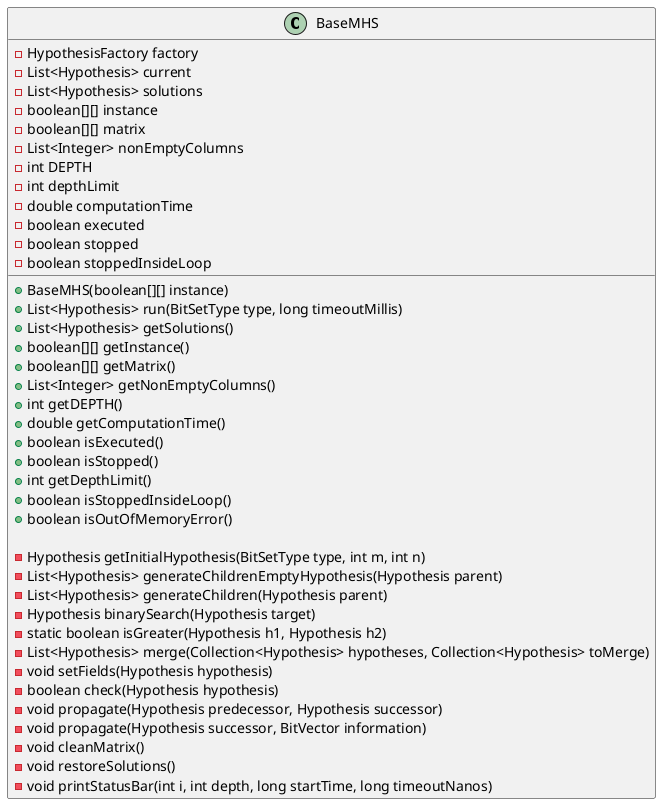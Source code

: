 @startuml

class BaseMHS {
    - HypothesisFactory factory
    - List<Hypothesis> current
    - List<Hypothesis> solutions
    - boolean[][] instance
    - boolean[][] matrix
    - List<Integer> nonEmptyColumns
    - int DEPTH
    - int depthLimit
    - double computationTime
    - boolean executed
    - boolean stopped
    - boolean stoppedInsideLoop

    + BaseMHS(boolean[][] instance)
    + List<Hypothesis> run(BitSetType type, long timeoutMillis)
    + List<Hypothesis> getSolutions()
    + boolean[][] getInstance()
    + boolean[][] getMatrix()
    + List<Integer> getNonEmptyColumns()
    + int getDEPTH()
    + double getComputationTime()
    + boolean isExecuted()
    + boolean isStopped()
    + int getDepthLimit()
    + boolean isStoppedInsideLoop()
    + boolean isOutOfMemoryError()

    - Hypothesis getInitialHypothesis(BitSetType type, int m, int n)
    - List<Hypothesis> generateChildrenEmptyHypothesis(Hypothesis parent)
    - List<Hypothesis> generateChildren(Hypothesis parent)
    - Hypothesis binarySearch(Hypothesis target)
    - static boolean isGreater(Hypothesis h1, Hypothesis h2)
    - List<Hypothesis> merge(Collection<Hypothesis> hypotheses, Collection<Hypothesis> toMerge)
    - void setFields(Hypothesis hypothesis)
    - boolean check(Hypothesis hypothesis)
    - void propagate(Hypothesis predecessor, Hypothesis successor)
    - void propagate(Hypothesis successor, BitVector information)
    - void cleanMatrix()
    - void restoreSolutions()
    - void printStatusBar(int i, int depth, long startTime, long timeoutNanos)
}
@enduml
